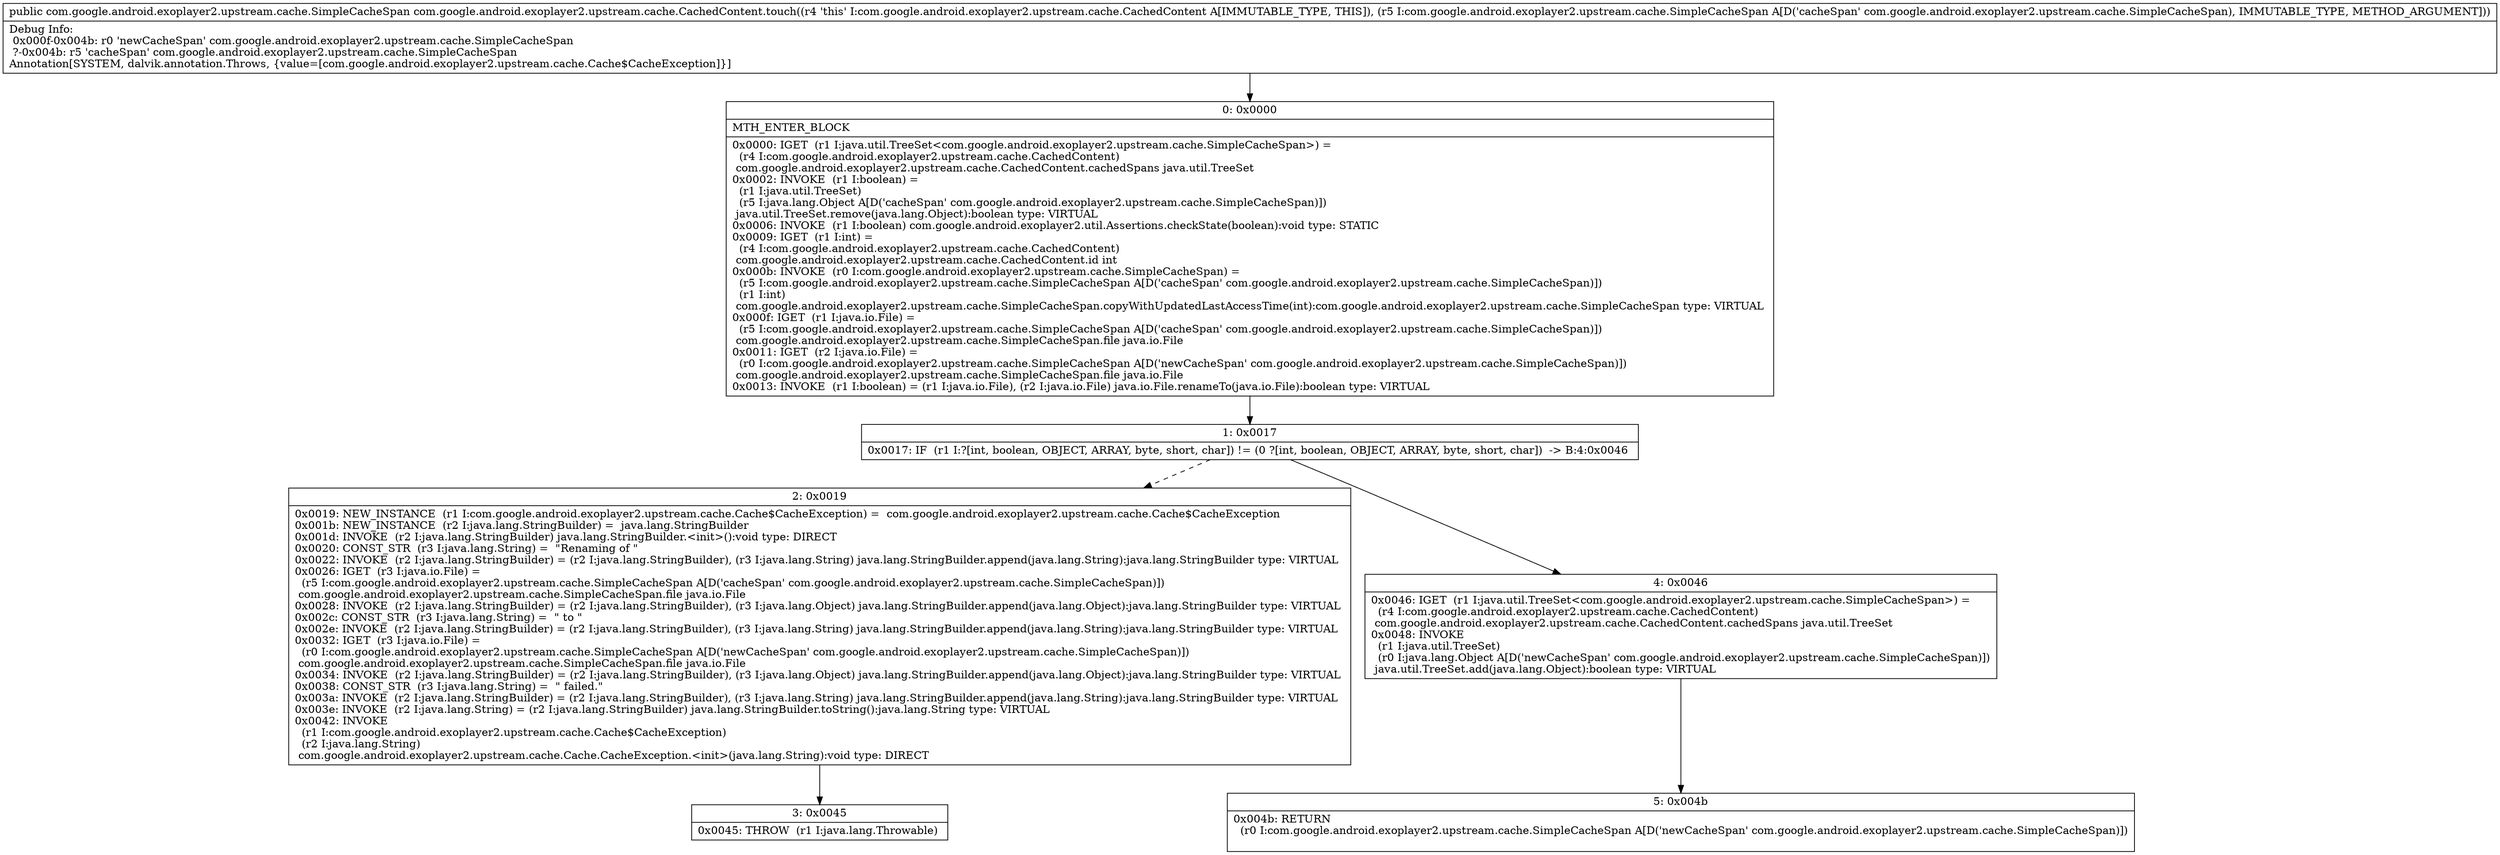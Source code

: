 digraph "CFG forcom.google.android.exoplayer2.upstream.cache.CachedContent.touch(Lcom\/google\/android\/exoplayer2\/upstream\/cache\/SimpleCacheSpan;)Lcom\/google\/android\/exoplayer2\/upstream\/cache\/SimpleCacheSpan;" {
Node_0 [shape=record,label="{0\:\ 0x0000|MTH_ENTER_BLOCK\l|0x0000: IGET  (r1 I:java.util.TreeSet\<com.google.android.exoplayer2.upstream.cache.SimpleCacheSpan\>) = \l  (r4 I:com.google.android.exoplayer2.upstream.cache.CachedContent)\l com.google.android.exoplayer2.upstream.cache.CachedContent.cachedSpans java.util.TreeSet \l0x0002: INVOKE  (r1 I:boolean) = \l  (r1 I:java.util.TreeSet)\l  (r5 I:java.lang.Object A[D('cacheSpan' com.google.android.exoplayer2.upstream.cache.SimpleCacheSpan)])\l java.util.TreeSet.remove(java.lang.Object):boolean type: VIRTUAL \l0x0006: INVOKE  (r1 I:boolean) com.google.android.exoplayer2.util.Assertions.checkState(boolean):void type: STATIC \l0x0009: IGET  (r1 I:int) = \l  (r4 I:com.google.android.exoplayer2.upstream.cache.CachedContent)\l com.google.android.exoplayer2.upstream.cache.CachedContent.id int \l0x000b: INVOKE  (r0 I:com.google.android.exoplayer2.upstream.cache.SimpleCacheSpan) = \l  (r5 I:com.google.android.exoplayer2.upstream.cache.SimpleCacheSpan A[D('cacheSpan' com.google.android.exoplayer2.upstream.cache.SimpleCacheSpan)])\l  (r1 I:int)\l com.google.android.exoplayer2.upstream.cache.SimpleCacheSpan.copyWithUpdatedLastAccessTime(int):com.google.android.exoplayer2.upstream.cache.SimpleCacheSpan type: VIRTUAL \l0x000f: IGET  (r1 I:java.io.File) = \l  (r5 I:com.google.android.exoplayer2.upstream.cache.SimpleCacheSpan A[D('cacheSpan' com.google.android.exoplayer2.upstream.cache.SimpleCacheSpan)])\l com.google.android.exoplayer2.upstream.cache.SimpleCacheSpan.file java.io.File \l0x0011: IGET  (r2 I:java.io.File) = \l  (r0 I:com.google.android.exoplayer2.upstream.cache.SimpleCacheSpan A[D('newCacheSpan' com.google.android.exoplayer2.upstream.cache.SimpleCacheSpan)])\l com.google.android.exoplayer2.upstream.cache.SimpleCacheSpan.file java.io.File \l0x0013: INVOKE  (r1 I:boolean) = (r1 I:java.io.File), (r2 I:java.io.File) java.io.File.renameTo(java.io.File):boolean type: VIRTUAL \l}"];
Node_1 [shape=record,label="{1\:\ 0x0017|0x0017: IF  (r1 I:?[int, boolean, OBJECT, ARRAY, byte, short, char]) != (0 ?[int, boolean, OBJECT, ARRAY, byte, short, char])  \-\> B:4:0x0046 \l}"];
Node_2 [shape=record,label="{2\:\ 0x0019|0x0019: NEW_INSTANCE  (r1 I:com.google.android.exoplayer2.upstream.cache.Cache$CacheException) =  com.google.android.exoplayer2.upstream.cache.Cache$CacheException \l0x001b: NEW_INSTANCE  (r2 I:java.lang.StringBuilder) =  java.lang.StringBuilder \l0x001d: INVOKE  (r2 I:java.lang.StringBuilder) java.lang.StringBuilder.\<init\>():void type: DIRECT \l0x0020: CONST_STR  (r3 I:java.lang.String) =  \"Renaming of \" \l0x0022: INVOKE  (r2 I:java.lang.StringBuilder) = (r2 I:java.lang.StringBuilder), (r3 I:java.lang.String) java.lang.StringBuilder.append(java.lang.String):java.lang.StringBuilder type: VIRTUAL \l0x0026: IGET  (r3 I:java.io.File) = \l  (r5 I:com.google.android.exoplayer2.upstream.cache.SimpleCacheSpan A[D('cacheSpan' com.google.android.exoplayer2.upstream.cache.SimpleCacheSpan)])\l com.google.android.exoplayer2.upstream.cache.SimpleCacheSpan.file java.io.File \l0x0028: INVOKE  (r2 I:java.lang.StringBuilder) = (r2 I:java.lang.StringBuilder), (r3 I:java.lang.Object) java.lang.StringBuilder.append(java.lang.Object):java.lang.StringBuilder type: VIRTUAL \l0x002c: CONST_STR  (r3 I:java.lang.String) =  \" to \" \l0x002e: INVOKE  (r2 I:java.lang.StringBuilder) = (r2 I:java.lang.StringBuilder), (r3 I:java.lang.String) java.lang.StringBuilder.append(java.lang.String):java.lang.StringBuilder type: VIRTUAL \l0x0032: IGET  (r3 I:java.io.File) = \l  (r0 I:com.google.android.exoplayer2.upstream.cache.SimpleCacheSpan A[D('newCacheSpan' com.google.android.exoplayer2.upstream.cache.SimpleCacheSpan)])\l com.google.android.exoplayer2.upstream.cache.SimpleCacheSpan.file java.io.File \l0x0034: INVOKE  (r2 I:java.lang.StringBuilder) = (r2 I:java.lang.StringBuilder), (r3 I:java.lang.Object) java.lang.StringBuilder.append(java.lang.Object):java.lang.StringBuilder type: VIRTUAL \l0x0038: CONST_STR  (r3 I:java.lang.String) =  \" failed.\" \l0x003a: INVOKE  (r2 I:java.lang.StringBuilder) = (r2 I:java.lang.StringBuilder), (r3 I:java.lang.String) java.lang.StringBuilder.append(java.lang.String):java.lang.StringBuilder type: VIRTUAL \l0x003e: INVOKE  (r2 I:java.lang.String) = (r2 I:java.lang.StringBuilder) java.lang.StringBuilder.toString():java.lang.String type: VIRTUAL \l0x0042: INVOKE  \l  (r1 I:com.google.android.exoplayer2.upstream.cache.Cache$CacheException)\l  (r2 I:java.lang.String)\l com.google.android.exoplayer2.upstream.cache.Cache.CacheException.\<init\>(java.lang.String):void type: DIRECT \l}"];
Node_3 [shape=record,label="{3\:\ 0x0045|0x0045: THROW  (r1 I:java.lang.Throwable) \l}"];
Node_4 [shape=record,label="{4\:\ 0x0046|0x0046: IGET  (r1 I:java.util.TreeSet\<com.google.android.exoplayer2.upstream.cache.SimpleCacheSpan\>) = \l  (r4 I:com.google.android.exoplayer2.upstream.cache.CachedContent)\l com.google.android.exoplayer2.upstream.cache.CachedContent.cachedSpans java.util.TreeSet \l0x0048: INVOKE  \l  (r1 I:java.util.TreeSet)\l  (r0 I:java.lang.Object A[D('newCacheSpan' com.google.android.exoplayer2.upstream.cache.SimpleCacheSpan)])\l java.util.TreeSet.add(java.lang.Object):boolean type: VIRTUAL \l}"];
Node_5 [shape=record,label="{5\:\ 0x004b|0x004b: RETURN  \l  (r0 I:com.google.android.exoplayer2.upstream.cache.SimpleCacheSpan A[D('newCacheSpan' com.google.android.exoplayer2.upstream.cache.SimpleCacheSpan)])\l \l}"];
MethodNode[shape=record,label="{public com.google.android.exoplayer2.upstream.cache.SimpleCacheSpan com.google.android.exoplayer2.upstream.cache.CachedContent.touch((r4 'this' I:com.google.android.exoplayer2.upstream.cache.CachedContent A[IMMUTABLE_TYPE, THIS]), (r5 I:com.google.android.exoplayer2.upstream.cache.SimpleCacheSpan A[D('cacheSpan' com.google.android.exoplayer2.upstream.cache.SimpleCacheSpan), IMMUTABLE_TYPE, METHOD_ARGUMENT]))  | Debug Info:\l  0x000f\-0x004b: r0 'newCacheSpan' com.google.android.exoplayer2.upstream.cache.SimpleCacheSpan\l  ?\-0x004b: r5 'cacheSpan' com.google.android.exoplayer2.upstream.cache.SimpleCacheSpan\lAnnotation[SYSTEM, dalvik.annotation.Throws, \{value=[com.google.android.exoplayer2.upstream.cache.Cache$CacheException]\}]\l}"];
MethodNode -> Node_0;
Node_0 -> Node_1;
Node_1 -> Node_2[style=dashed];
Node_1 -> Node_4;
Node_2 -> Node_3;
Node_4 -> Node_5;
}

